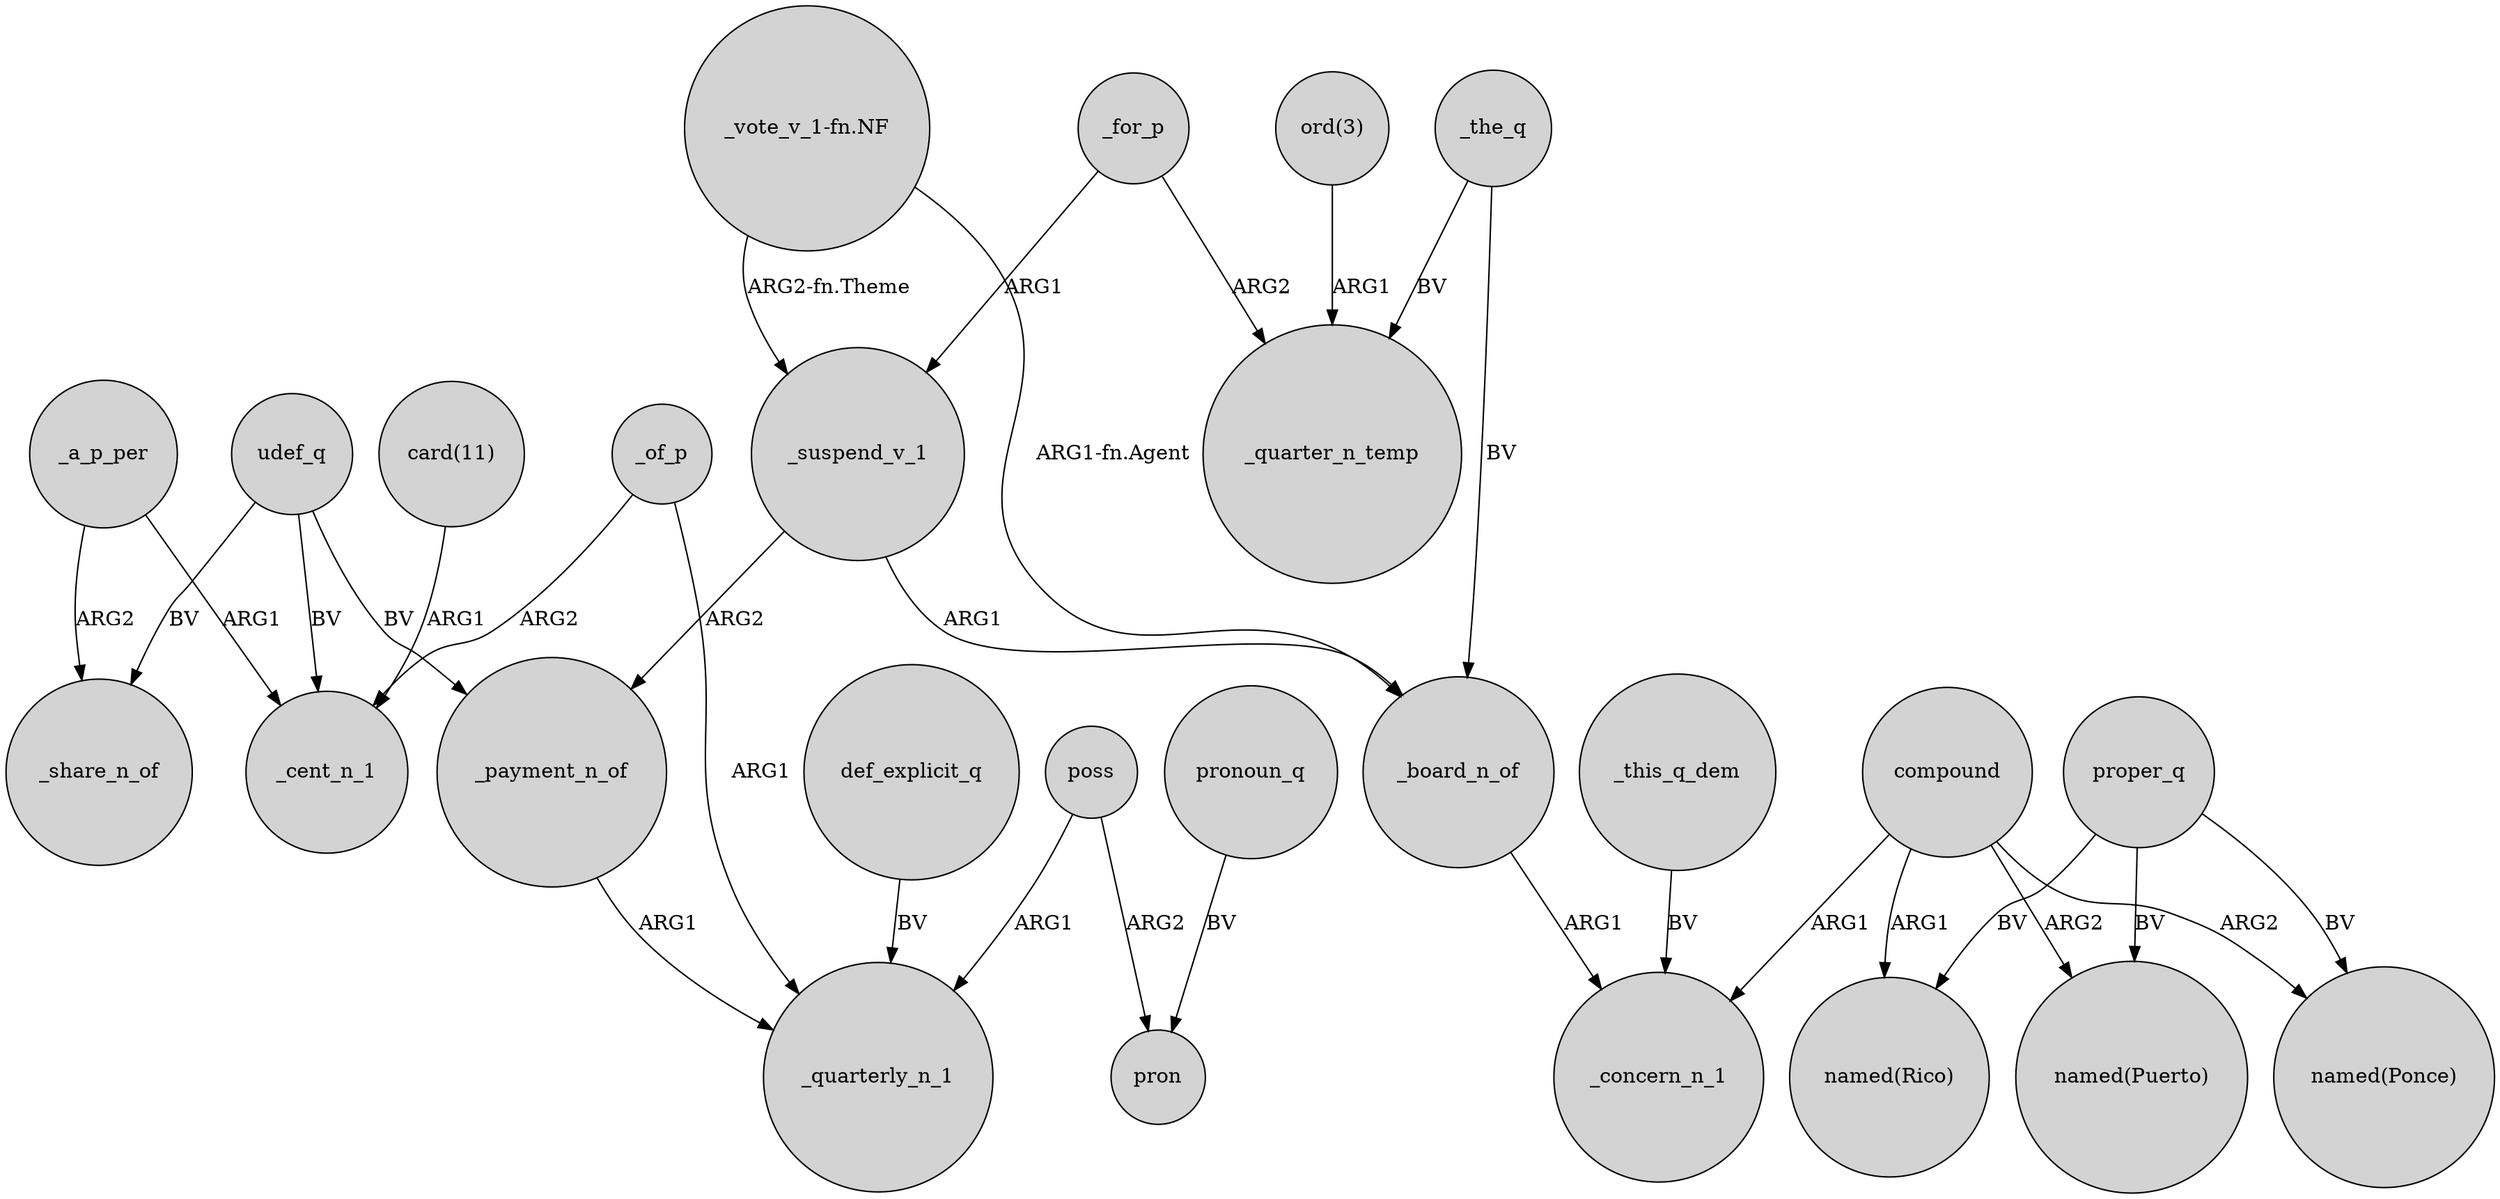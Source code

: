 digraph {
	node [shape=circle style=filled]
	_payment_n_of -> _quarterly_n_1 [label=ARG1]
	_suspend_v_1 -> _payment_n_of [label=ARG2]
	proper_q -> "named(Rico)" [label=BV]
	poss -> pron [label=ARG2]
	_suspend_v_1 -> _board_n_of [label=ARG1]
	_this_q_dem -> _concern_n_1 [label=BV]
	_a_p_per -> _share_n_of [label=ARG2]
	_the_q -> _quarter_n_temp [label=BV]
	_for_p -> _quarter_n_temp [label=ARG2]
	poss -> _quarterly_n_1 [label=ARG1]
	proper_q -> "named(Ponce)" [label=BV]
	"_vote_v_1-fn.NF" -> _suspend_v_1 [label="ARG2-fn.Theme"]
	udef_q -> _cent_n_1 [label=BV]
	udef_q -> _payment_n_of [label=BV]
	"card(11)" -> _cent_n_1 [label=ARG1]
	pronoun_q -> pron [label=BV]
	"ord(3)" -> _quarter_n_temp [label=ARG1]
	proper_q -> "named(Puerto)" [label=BV]
	compound -> "named(Rico)" [label=ARG1]
	_the_q -> _board_n_of [label=BV]
	def_explicit_q -> _quarterly_n_1 [label=BV]
	_for_p -> _suspend_v_1 [label=ARG1]
	_of_p -> _quarterly_n_1 [label=ARG1]
	compound -> "named(Ponce)" [label=ARG2]
	_of_p -> _cent_n_1 [label=ARG2]
	_a_p_per -> _cent_n_1 [label=ARG1]
	udef_q -> _share_n_of [label=BV]
	"_vote_v_1-fn.NF" -> _board_n_of [label="ARG1-fn.Agent"]
	compound -> "named(Puerto)" [label=ARG2]
	compound -> _concern_n_1 [label=ARG1]
	_board_n_of -> _concern_n_1 [label=ARG1]
}
